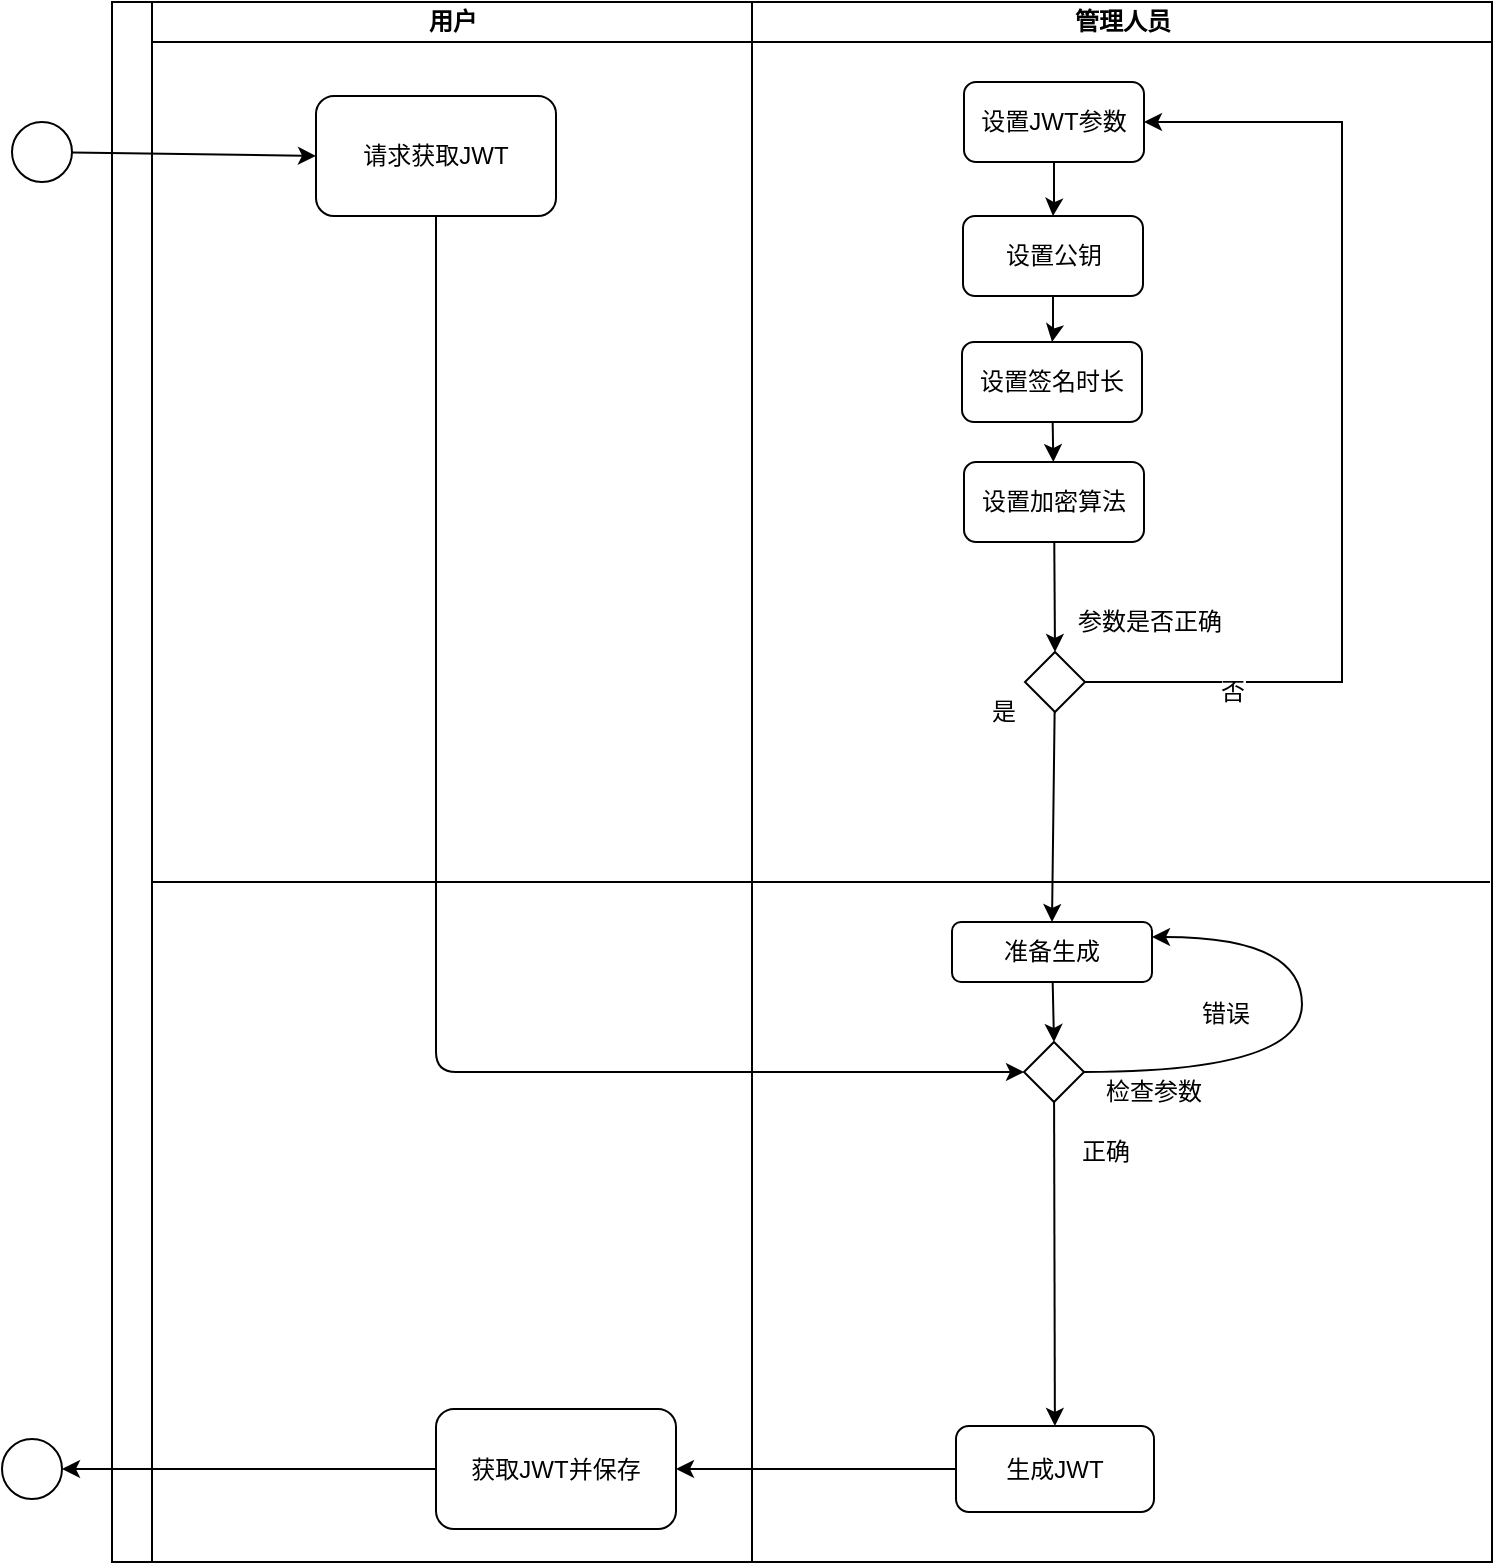 <mxfile version="10.6.6" type="github"><diagram id="QXumw3_hfthwTNwtjKzi" name="第 1 页"><mxGraphModel dx="914" dy="616" grid="1" gridSize="10" guides="1" tooltips="1" connect="1" arrows="1" fold="1" page="1" pageScale="1" pageWidth="827" pageHeight="1169" math="0" shadow="0"><root><mxCell id="0"/><mxCell id="1" parent="0"/><mxCell id="Qo95hhGPfs3q79TtZt0u-5" value="" style="swimlane;html=1;childLayout=stackLayout;resizeParent=1;resizeParentMax=0;startSize=20;horizontal=0;horizontalStack=1;rounded=0;shadow=0;glass=0;fillColor=none;" vertex="1" parent="1"><mxGeometry x="95" y="40" width="320" height="780" as="geometry"/></mxCell><mxCell id="Qo95hhGPfs3q79TtZt0u-6" value="用户" style="swimlane;html=1;startSize=20;" vertex="1" parent="Qo95hhGPfs3q79TtZt0u-5"><mxGeometry x="20" width="300" height="780" as="geometry"/></mxCell><mxCell id="Qo95hhGPfs3q79TtZt0u-7" value="请求获取JWT" style="rounded=1;whiteSpace=wrap;html=1;shadow=0;glass=0;fillColor=none;" vertex="1" parent="Qo95hhGPfs3q79TtZt0u-6"><mxGeometry x="82" y="47" width="120" height="60" as="geometry"/></mxCell><mxCell id="Qo95hhGPfs3q79TtZt0u-8" value="获取JWT并保存" style="rounded=1;whiteSpace=wrap;html=1;shadow=0;glass=0;labelBackgroundColor=none;fillColor=none;strokeColor=#000000;fontColor=#000000;" vertex="1" parent="Qo95hhGPfs3q79TtZt0u-6"><mxGeometry x="142" y="703.5" width="120" height="60" as="geometry"/></mxCell><mxCell id="Qo95hhGPfs3q79TtZt0u-9" value="" style="endArrow=none;html=1;fontColor=#000000;" edge="1" parent="Qo95hhGPfs3q79TtZt0u-6"><mxGeometry width="50" height="50" relative="1" as="geometry"><mxPoint y="440" as="sourcePoint"/><mxPoint x="669" y="440" as="targetPoint"/></mxGeometry></mxCell><mxCell id="Qo95hhGPfs3q79TtZt0u-10" value="" style="rounded=0;orthogonalLoop=1;jettySize=auto;html=1;fontColor=#000000;entryX=0;entryY=0.5;entryDx=0;entryDy=0;" edge="1" parent="1" source="Qo95hhGPfs3q79TtZt0u-11" target="Qo95hhGPfs3q79TtZt0u-7"><mxGeometry relative="1" as="geometry"/></mxCell><mxCell id="Qo95hhGPfs3q79TtZt0u-11" value="" style="ellipse;whiteSpace=wrap;html=1;rounded=0;shadow=0;labelBackgroundColor=none;strokeColor=#000000;strokeWidth=1;fillColor=#ffffff;fontFamily=Verdana;fontSize=8;fontColor=#000000;align=center;" vertex="1" parent="1"><mxGeometry x="45" y="100" width="30" height="30" as="geometry"/></mxCell><mxCell id="Qo95hhGPfs3q79TtZt0u-12" value="管理人员" style="swimlane;html=1;startSize=20;swimlaneFillColor=none;" vertex="1" parent="1"><mxGeometry x="415" y="40" width="370" height="780" as="geometry"/></mxCell><mxCell id="Qo95hhGPfs3q79TtZt0u-63" value="" style="edgeStyle=orthogonalEdgeStyle;rounded=0;orthogonalLoop=1;jettySize=auto;html=1;" edge="1" parent="Qo95hhGPfs3q79TtZt0u-12" source="Qo95hhGPfs3q79TtZt0u-14" target="Qo95hhGPfs3q79TtZt0u-62"><mxGeometry relative="1" as="geometry"/></mxCell><mxCell id="Qo95hhGPfs3q79TtZt0u-14" value="设置JWT参数" style="rounded=1;whiteSpace=wrap;html=1;shadow=0;glass=0;fillColor=none;" vertex="1" parent="Qo95hhGPfs3q79TtZt0u-12"><mxGeometry x="106" y="40" width="90" height="40" as="geometry"/></mxCell><mxCell id="Qo95hhGPfs3q79TtZt0u-65" value="" style="edgeStyle=orthogonalEdgeStyle;rounded=0;orthogonalLoop=1;jettySize=auto;html=1;" edge="1" parent="Qo95hhGPfs3q79TtZt0u-12" source="Qo95hhGPfs3q79TtZt0u-62" target="Qo95hhGPfs3q79TtZt0u-64"><mxGeometry relative="1" as="geometry"/></mxCell><mxCell id="Qo95hhGPfs3q79TtZt0u-62" value="设置公钥" style="rounded=1;whiteSpace=wrap;html=1;shadow=0;glass=0;fillColor=none;" vertex="1" parent="Qo95hhGPfs3q79TtZt0u-12"><mxGeometry x="105.5" y="107" width="90" height="40" as="geometry"/></mxCell><mxCell id="Qo95hhGPfs3q79TtZt0u-68" value="" style="rounded=0;orthogonalLoop=1;jettySize=auto;html=1;" edge="1" parent="Qo95hhGPfs3q79TtZt0u-12" source="Qo95hhGPfs3q79TtZt0u-64" target="Qo95hhGPfs3q79TtZt0u-67"><mxGeometry relative="1" as="geometry"/></mxCell><mxCell id="Qo95hhGPfs3q79TtZt0u-64" value="设置签名时长" style="rounded=1;whiteSpace=wrap;html=1;shadow=0;glass=0;fillColor=none;" vertex="1" parent="Qo95hhGPfs3q79TtZt0u-12"><mxGeometry x="105" y="170" width="90" height="40" as="geometry"/></mxCell><mxCell id="Qo95hhGPfs3q79TtZt0u-72" value="" style="edgeStyle=none;rounded=0;orthogonalLoop=1;jettySize=auto;html=1;entryX=0.5;entryY=0;entryDx=0;entryDy=0;entryPerimeter=0;" edge="1" parent="Qo95hhGPfs3q79TtZt0u-12" source="Qo95hhGPfs3q79TtZt0u-67" target="Qo95hhGPfs3q79TtZt0u-23"><mxGeometry relative="1" as="geometry"><mxPoint x="148" y="290" as="targetPoint"/></mxGeometry></mxCell><mxCell id="Qo95hhGPfs3q79TtZt0u-67" value="设置加密算法" style="rounded=1;whiteSpace=wrap;html=1;shadow=0;glass=0;fillColor=none;" vertex="1" parent="Qo95hhGPfs3q79TtZt0u-12"><mxGeometry x="106" y="230" width="90" height="40" as="geometry"/></mxCell><mxCell id="Qo95hhGPfs3q79TtZt0u-20" style="edgeStyle=none;rounded=0;orthogonalLoop=1;jettySize=auto;html=1;entryX=1;entryY=0.5;entryDx=0;entryDy=0;" edge="1" parent="Qo95hhGPfs3q79TtZt0u-12" source="Qo95hhGPfs3q79TtZt0u-23" target="Qo95hhGPfs3q79TtZt0u-14"><mxGeometry relative="1" as="geometry"><Array as="points"><mxPoint x="295" y="340"/><mxPoint x="295" y="200"/><mxPoint x="295" y="60"/></Array></mxGeometry></mxCell><mxCell id="Qo95hhGPfs3q79TtZt0u-21" value="否" style="text;html=1;resizable=0;points=[];align=center;verticalAlign=middle;labelBackgroundColor=#ffffff;fontColor=#000000;" vertex="1" connectable="0" parent="Qo95hhGPfs3q79TtZt0u-20"><mxGeometry x="-0.712" y="-5" relative="1" as="geometry"><mxPoint as="offset"/></mxGeometry></mxCell><mxCell id="Qo95hhGPfs3q79TtZt0u-76" value="" style="edgeStyle=none;rounded=0;orthogonalLoop=1;jettySize=auto;html=1;entryX=0.5;entryY=0;entryDx=0;entryDy=0;" edge="1" parent="Qo95hhGPfs3q79TtZt0u-12" source="Qo95hhGPfs3q79TtZt0u-23" target="Qo95hhGPfs3q79TtZt0u-30"><mxGeometry relative="1" as="geometry"><mxPoint x="150" y="420" as="targetPoint"/></mxGeometry></mxCell><mxCell id="Qo95hhGPfs3q79TtZt0u-23" value="" style="strokeWidth=1;html=1;shape=mxgraph.flowchart.decision;whiteSpace=wrap;rounded=1;shadow=0;labelBackgroundColor=none;fillColor=#ffffff;fontFamily=Verdana;fontSize=8;fontColor=#000000;align=center;" vertex="1" parent="Qo95hhGPfs3q79TtZt0u-12"><mxGeometry x="136.5" y="325.0" width="30" height="30" as="geometry"/></mxCell><mxCell id="Qo95hhGPfs3q79TtZt0u-28" value="参数是否正确" style="text;html=1;resizable=0;points=[];autosize=1;align=left;verticalAlign=top;spacingTop=-4;horizontal=1;" vertex="1" parent="Qo95hhGPfs3q79TtZt0u-12"><mxGeometry x="160.5" y="300" width="90" height="20" as="geometry"/></mxCell><mxCell id="Qo95hhGPfs3q79TtZt0u-29" style="edgeStyle=none;rounded=0;orthogonalLoop=1;jettySize=auto;html=1;entryX=0.5;entryY=0;entryDx=0;entryDy=0;entryPerimeter=0;fontColor=#000000;" edge="1" parent="Qo95hhGPfs3q79TtZt0u-12" source="Qo95hhGPfs3q79TtZt0u-30" target="Qo95hhGPfs3q79TtZt0u-32"><mxGeometry relative="1" as="geometry"/></mxCell><mxCell id="Qo95hhGPfs3q79TtZt0u-30" value="准备生成" style="rounded=1;whiteSpace=wrap;html=1;shadow=0;glass=0;labelBackgroundColor=none;strokeColor=#000000;fillColor=none;fontColor=#000000;" vertex="1" parent="Qo95hhGPfs3q79TtZt0u-12"><mxGeometry x="100" y="460" width="100" height="30" as="geometry"/></mxCell><mxCell id="Qo95hhGPfs3q79TtZt0u-31" style="edgeStyle=none;rounded=0;orthogonalLoop=1;jettySize=auto;html=1;fontColor=#000000;" edge="1" parent="Qo95hhGPfs3q79TtZt0u-12" source="Qo95hhGPfs3q79TtZt0u-32" target="Qo95hhGPfs3q79TtZt0u-35"><mxGeometry relative="1" as="geometry"><mxPoint x="152" y="575" as="targetPoint"/></mxGeometry></mxCell><mxCell id="Qo95hhGPfs3q79TtZt0u-32" value="" style="strokeWidth=1;html=1;shape=mxgraph.flowchart.decision;whiteSpace=wrap;rounded=1;shadow=0;labelBackgroundColor=none;fillColor=#ffffff;fontFamily=Verdana;fontSize=8;fontColor=#000000;align=center;" vertex="1" parent="Qo95hhGPfs3q79TtZt0u-12"><mxGeometry x="136" y="520.0" width="30" height="30" as="geometry"/></mxCell><mxCell id="Qo95hhGPfs3q79TtZt0u-35" value="生成JWT" style="rounded=1;whiteSpace=wrap;html=1;shadow=0;glass=0;fillColor=none;" vertex="1" parent="Qo95hhGPfs3q79TtZt0u-12"><mxGeometry x="102" y="712" width="99" height="43" as="geometry"/></mxCell><mxCell id="Qo95hhGPfs3q79TtZt0u-38" value="" style="endArrow=classic;html=1;fontColor=#000000;exitX=1;exitY=0.5;exitDx=0;exitDy=0;exitPerimeter=0;entryX=1;entryY=0.25;entryDx=0;entryDy=0;edgeStyle=orthogonalEdgeStyle;curved=1;" edge="1" parent="Qo95hhGPfs3q79TtZt0u-12" source="Qo95hhGPfs3q79TtZt0u-32" target="Qo95hhGPfs3q79TtZt0u-30"><mxGeometry width="50" height="50" relative="1" as="geometry"><mxPoint x="173.952" y="535.095" as="sourcePoint"/><mxPoint x="208.238" y="467.476" as="targetPoint"/><Array as="points"><mxPoint x="275" y="535"/><mxPoint x="275" y="468"/></Array></mxGeometry></mxCell><mxCell id="Qo95hhGPfs3q79TtZt0u-43" style="edgeStyle=none;rounded=0;orthogonalLoop=1;jettySize=auto;html=1;exitX=0.75;exitY=1;exitDx=0;exitDy=0;" edge="1" parent="Qo95hhGPfs3q79TtZt0u-12"><mxGeometry relative="1" as="geometry"><mxPoint x="171" y="410" as="sourcePoint"/><mxPoint x="171" y="410" as="targetPoint"/></mxGeometry></mxCell><mxCell id="Qo95hhGPfs3q79TtZt0u-57" value="是" style="text;html=1;resizable=0;points=[];autosize=1;align=left;verticalAlign=top;spacingTop=-4;" vertex="1" parent="Qo95hhGPfs3q79TtZt0u-12"><mxGeometry x="118" y="345" width="30" height="20" as="geometry"/></mxCell><mxCell id="Qo95hhGPfs3q79TtZt0u-46" value="" style="endArrow=classic;html=1;fontColor=#000000;exitX=0.5;exitY=1;exitDx=0;exitDy=0;entryX=0;entryY=0.5;entryDx=0;entryDy=0;entryPerimeter=0;edgeStyle=orthogonalEdgeStyle;" edge="1" parent="1" source="Qo95hhGPfs3q79TtZt0u-7" target="Qo95hhGPfs3q79TtZt0u-32"><mxGeometry width="50" height="50" relative="1" as="geometry"><mxPoint x="315" y="410" as="sourcePoint"/><mxPoint x="365" y="360" as="targetPoint"/></mxGeometry></mxCell><mxCell id="Qo95hhGPfs3q79TtZt0u-47" value="检查参数" style="text;html=1;resizable=0;points=[];autosize=1;align=left;verticalAlign=top;spacingTop=-4;fontColor=#000000;" vertex="1" parent="1"><mxGeometry x="590" y="575" width="60" height="20" as="geometry"/></mxCell><mxCell id="Qo95hhGPfs3q79TtZt0u-48" style="rounded=0;orthogonalLoop=1;jettySize=auto;html=1;entryX=1;entryY=0.5;entryDx=0;entryDy=0;exitX=0;exitY=0.5;exitDx=0;exitDy=0;" edge="1" parent="1" source="Qo95hhGPfs3q79TtZt0u-35" target="Qo95hhGPfs3q79TtZt0u-8"><mxGeometry relative="1" as="geometry"/></mxCell><mxCell id="Qo95hhGPfs3q79TtZt0u-49" value="正确" style="text;html=1;resizable=0;points=[];autosize=1;align=left;verticalAlign=top;spacingTop=-4;fontColor=#000000;" vertex="1" parent="1"><mxGeometry x="578" y="605" width="40" height="20" as="geometry"/></mxCell><mxCell id="Qo95hhGPfs3q79TtZt0u-50" value="错误" style="text;html=1;resizable=0;points=[];autosize=1;align=left;verticalAlign=top;spacingTop=-4;fontColor=#000000;" vertex="1" parent="1"><mxGeometry x="638" y="536" width="40" height="20" as="geometry"/></mxCell><mxCell id="Qo95hhGPfs3q79TtZt0u-51" value="" style="ellipse;whiteSpace=wrap;html=1;rounded=0;shadow=0;labelBackgroundColor=none;strokeColor=#000000;strokeWidth=1;fillColor=#ffffff;fontFamily=Verdana;fontSize=8;fontColor=#000000;align=center;" vertex="1" parent="1"><mxGeometry x="40" y="758.5" width="30" height="30" as="geometry"/></mxCell><mxCell id="Qo95hhGPfs3q79TtZt0u-52" style="edgeStyle=orthogonalEdgeStyle;rounded=0;orthogonalLoop=1;jettySize=auto;html=1;entryX=1;entryY=0.5;entryDx=0;entryDy=0;fontColor=#000000;" edge="1" parent="1" source="Qo95hhGPfs3q79TtZt0u-8" target="Qo95hhGPfs3q79TtZt0u-51"><mxGeometry relative="1" as="geometry"/></mxCell></root></mxGraphModel></diagram></mxfile>